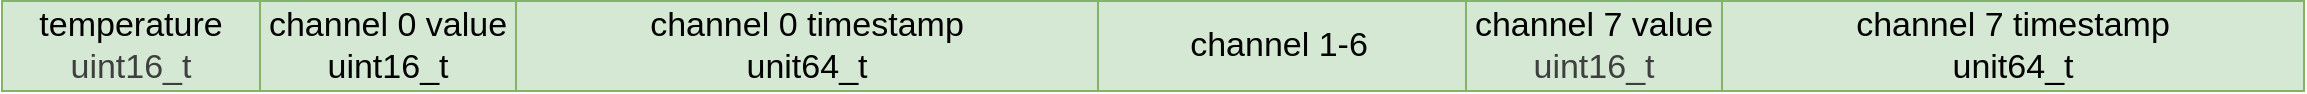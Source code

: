 <mxfile scale="3" border="0">
    <diagram id="LzTGRrPrDBO6Tm46XuKC" name="Page-1">
        <mxGraphModel dx="2634" dy="2339" grid="0" gridSize="10" guides="1" tooltips="1" connect="1" arrows="1" fold="1" page="0" pageScale="1" pageWidth="1600" pageHeight="1200" math="0" shadow="0">
            <root>
                <mxCell id="0"/>
                <mxCell id="1" parent="0"/>
                <mxCell id="2" value="temperature&lt;div&gt;&lt;span style=&quot;color: rgb(63, 63, 63);&quot;&gt;uint16_t&lt;/span&gt;&lt;/div&gt;" style="text;html=1;align=center;verticalAlign=middle;whiteSpace=wrap;rounded=0;strokeColor=#82b366;fontSize=17;fillColor=#d5e8d4;" parent="1" vertex="1">
                    <mxGeometry x="-864" y="-816.5" width="129" height="45" as="geometry"/>
                </mxCell>
                <mxCell id="3" value="channel 1-6" style="text;html=1;align=center;verticalAlign=middle;whiteSpace=wrap;rounded=0;strokeColor=#82b366;fontSize=17;fillColor=#d5e8d4;" parent="1" vertex="1">
                    <mxGeometry x="-319" y="-816.5" width="187" height="45" as="geometry"/>
                </mxCell>
                <mxCell id="4" value="channel 0 value&lt;div&gt;uint16_t&lt;/div&gt;" style="text;html=1;align=center;verticalAlign=middle;whiteSpace=wrap;rounded=0;strokeColor=#82b366;fontSize=17;fillColor=#d5e8d4;" parent="1" vertex="1">
                    <mxGeometry x="-735" y="-816.5" width="128" height="45" as="geometry"/>
                </mxCell>
                <mxCell id="6" value="channel 0 timestamp&lt;div&gt;unit64_t&lt;/div&gt;" style="text;html=1;align=center;verticalAlign=middle;whiteSpace=wrap;rounded=0;strokeColor=#82b366;fontSize=17;fillColor=#d5e8d4;" parent="1" vertex="1">
                    <mxGeometry x="-607" y="-816.5" width="291" height="45" as="geometry"/>
                </mxCell>
                <mxCell id="7" value="channel 7 value&lt;div&gt;&lt;span style=&quot;color: rgb(63, 63, 63);&quot;&gt;uint16_t&lt;/span&gt;&lt;/div&gt;" style="text;html=1;align=center;verticalAlign=middle;whiteSpace=wrap;rounded=0;strokeColor=#82b366;fontSize=17;fillColor=#d5e8d4;" parent="1" vertex="1">
                    <mxGeometry x="-132" y="-816.5" width="128" height="45" as="geometry"/>
                </mxCell>
                <mxCell id="8" value="channel 7 timestamp&lt;div&gt;unit64_t&lt;/div&gt;" style="text;html=1;align=center;verticalAlign=middle;whiteSpace=wrap;rounded=0;strokeColor=#82b366;fontSize=17;fillColor=#d5e8d4;" parent="1" vertex="1">
                    <mxGeometry x="-4" y="-816.5" width="291" height="45" as="geometry"/>
                </mxCell>
            </root>
        </mxGraphModel>
    </diagram>
</mxfile>